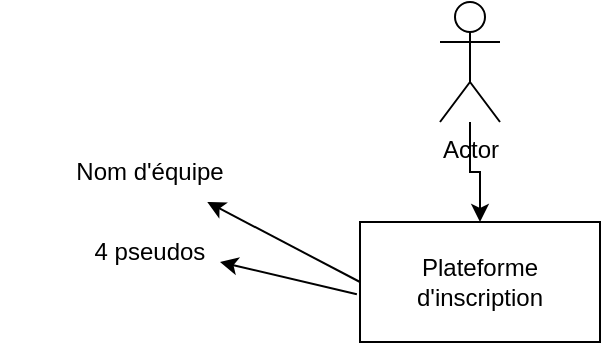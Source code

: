 <mxfile version="26.0.14">
  <diagram name="Page-1" id="AqT6qCxJ1d9z0POrikHO">
    <mxGraphModel dx="966" dy="1627" grid="1" gridSize="10" guides="1" tooltips="1" connect="1" arrows="1" fold="1" page="1" pageScale="1" pageWidth="827" pageHeight="1169" math="0" shadow="0">
      <root>
        <mxCell id="0" />
        <mxCell id="1" parent="0" />
        <mxCell id="locsnDcdcDqJSgeWS6ol-1" value="&lt;div&gt;Plateforme&lt;/div&gt;&lt;div&gt;d&#39;inscription&lt;/div&gt;" style="rounded=0;whiteSpace=wrap;html=1;" vertex="1" parent="1">
          <mxGeometry x="370" y="90" width="120" height="60" as="geometry" />
        </mxCell>
        <mxCell id="locsnDcdcDqJSgeWS6ol-5" value="" style="edgeStyle=orthogonalEdgeStyle;rounded=0;orthogonalLoop=1;jettySize=auto;html=1;" edge="1" parent="1" source="locsnDcdcDqJSgeWS6ol-2" target="locsnDcdcDqJSgeWS6ol-1">
          <mxGeometry relative="1" as="geometry" />
        </mxCell>
        <mxCell id="locsnDcdcDqJSgeWS6ol-2" value="Actor" style="shape=umlActor;verticalLabelPosition=bottom;verticalAlign=top;html=1;outlineConnect=0;" vertex="1" parent="1">
          <mxGeometry x="410" y="-20" width="30" height="60" as="geometry" />
        </mxCell>
        <mxCell id="locsnDcdcDqJSgeWS6ol-6" value="Nom d&#39;équipe" style="text;html=1;align=center;verticalAlign=middle;whiteSpace=wrap;rounded=0;" vertex="1" parent="1">
          <mxGeometry x="190" y="50" width="150" height="30" as="geometry" />
        </mxCell>
        <mxCell id="locsnDcdcDqJSgeWS6ol-7" value="4 pseudos" style="text;html=1;align=center;verticalAlign=middle;whiteSpace=wrap;rounded=0;" vertex="1" parent="1">
          <mxGeometry x="235" y="90" width="60" height="30" as="geometry" />
        </mxCell>
        <mxCell id="locsnDcdcDqJSgeWS6ol-9" value="" style="endArrow=classic;html=1;rounded=0;exitX=-0.013;exitY=0.602;exitDx=0;exitDy=0;exitPerimeter=0;" edge="1" parent="1" source="locsnDcdcDqJSgeWS6ol-1">
          <mxGeometry width="50" height="50" relative="1" as="geometry">
            <mxPoint x="390" y="260" as="sourcePoint" />
            <mxPoint x="300" y="110" as="targetPoint" />
          </mxGeometry>
        </mxCell>
        <mxCell id="locsnDcdcDqJSgeWS6ol-10" value="" style="endArrow=classic;html=1;rounded=0;exitX=0;exitY=0.5;exitDx=0;exitDy=0;" edge="1" parent="1" source="locsnDcdcDqJSgeWS6ol-1" target="locsnDcdcDqJSgeWS6ol-6">
          <mxGeometry width="50" height="50" relative="1" as="geometry">
            <mxPoint x="160" y="230" as="sourcePoint" />
            <mxPoint x="210" y="180" as="targetPoint" />
          </mxGeometry>
        </mxCell>
      </root>
    </mxGraphModel>
  </diagram>
</mxfile>
